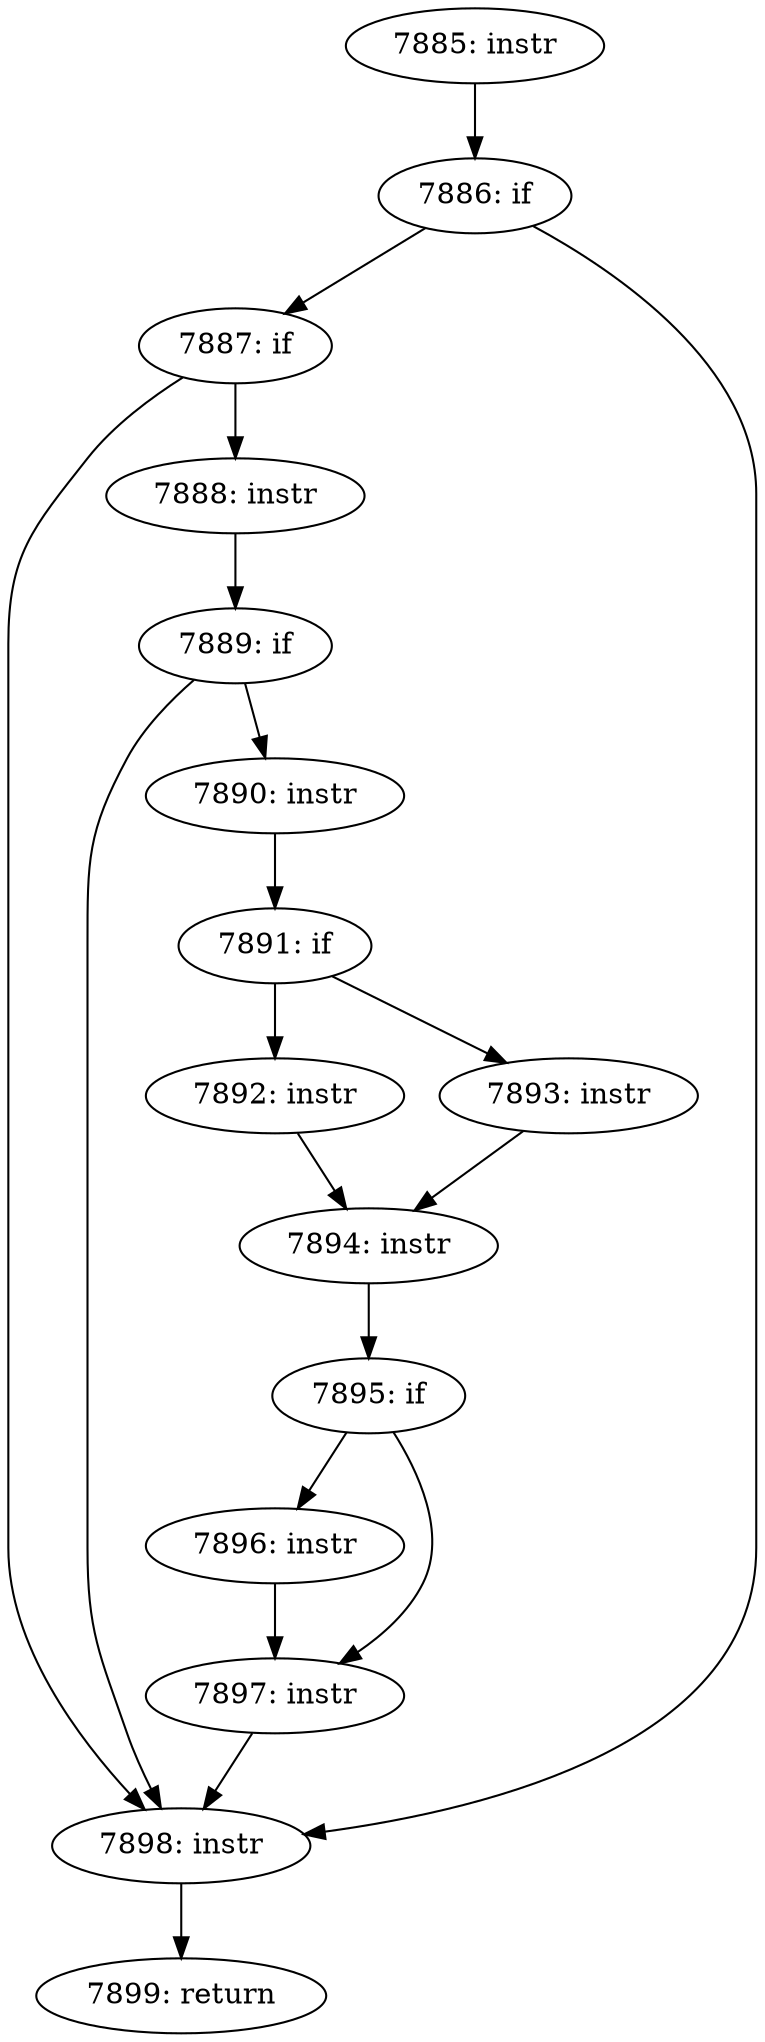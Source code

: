 digraph CFG_tcp_cwnd_application_limited {
7885 [label="7885: instr"]
	7885 -> 7886
7886 [label="7886: if"]
	7886 -> 7887
	7886 -> 7898
7887 [label="7887: if"]
	7887 -> 7888
	7887 -> 7898
7888 [label="7888: instr"]
	7888 -> 7889
7889 [label="7889: if"]
	7889 -> 7898
	7889 -> 7890
7890 [label="7890: instr"]
	7890 -> 7891
7891 [label="7891: if"]
	7891 -> 7892
	7891 -> 7893
7892 [label="7892: instr"]
	7892 -> 7894
7893 [label="7893: instr"]
	7893 -> 7894
7894 [label="7894: instr"]
	7894 -> 7895
7895 [label="7895: if"]
	7895 -> 7896
	7895 -> 7897
7896 [label="7896: instr"]
	7896 -> 7897
7897 [label="7897: instr"]
	7897 -> 7898
7898 [label="7898: instr"]
	7898 -> 7899
7899 [label="7899: return"]
	
}
